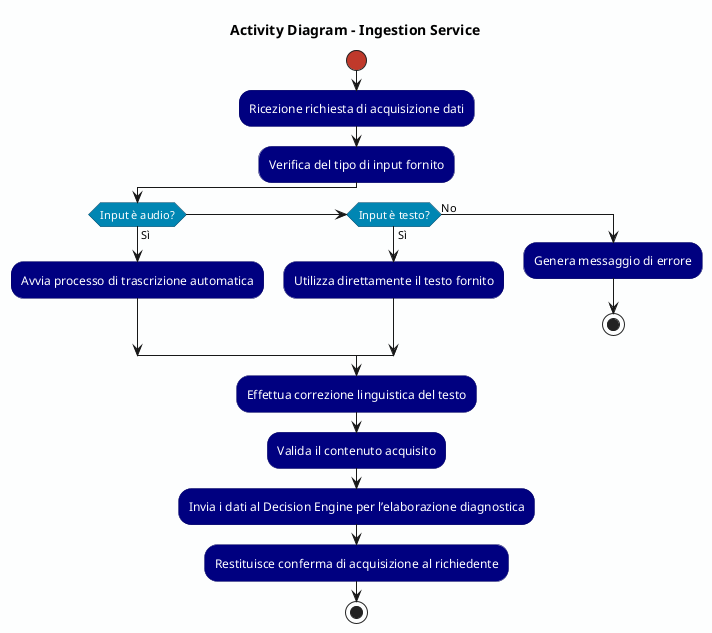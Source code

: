 @startuml activity_diagram_INGESTION
title Activity Diagram - Ingestion Service

skinparam backgroundColor #FDFEFE
skinparam activity {
  BackgroundColor #000080
  BorderColor #000060
  FontColor white
  DiamondBackgroundColor #0086b3
  DiamondBorderColor #004466
  StartColor #C0392B
  EndColor #C0392B
}

start

:Ricezione richiesta di acquisizione dati;

:Verifica del tipo di input fornito;

if (Input è audio?) then (Sì)
  :Avvia processo di trascrizione automatica;
elseif (Input è testo?) then (Sì)
  :Utilizza direttamente il testo fornito;
else (No)
  :Genera messaggio di errore;
  stop
endif

:Effettua correzione linguistica del testo;
:Valida il contenuto acquisito;

:Invia i dati al Decision Engine per l’elaborazione diagnostica;
:Restituisce conferma di acquisizione al richiedente;

stop
@enduml